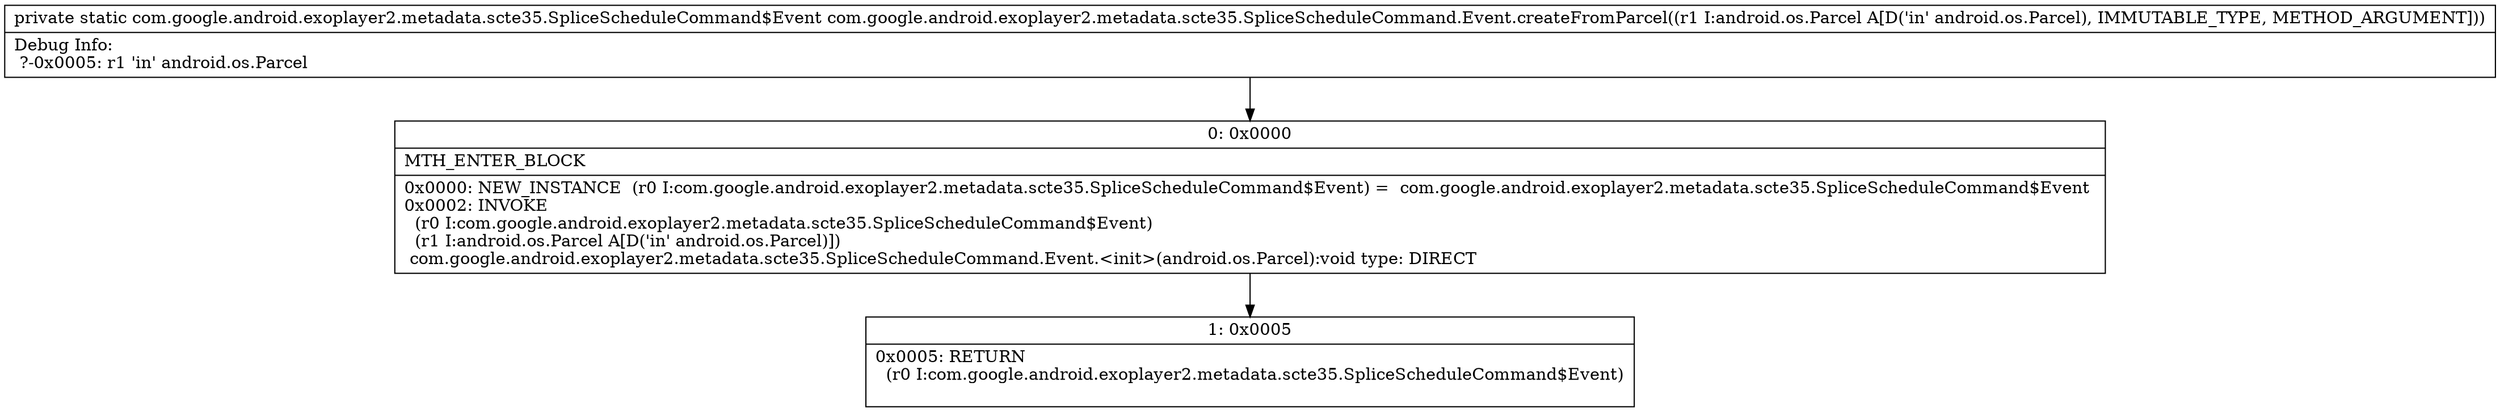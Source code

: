 digraph "CFG forcom.google.android.exoplayer2.metadata.scte35.SpliceScheduleCommand.Event.createFromParcel(Landroid\/os\/Parcel;)Lcom\/google\/android\/exoplayer2\/metadata\/scte35\/SpliceScheduleCommand$Event;" {
Node_0 [shape=record,label="{0\:\ 0x0000|MTH_ENTER_BLOCK\l|0x0000: NEW_INSTANCE  (r0 I:com.google.android.exoplayer2.metadata.scte35.SpliceScheduleCommand$Event) =  com.google.android.exoplayer2.metadata.scte35.SpliceScheduleCommand$Event \l0x0002: INVOKE  \l  (r0 I:com.google.android.exoplayer2.metadata.scte35.SpliceScheduleCommand$Event)\l  (r1 I:android.os.Parcel A[D('in' android.os.Parcel)])\l com.google.android.exoplayer2.metadata.scte35.SpliceScheduleCommand.Event.\<init\>(android.os.Parcel):void type: DIRECT \l}"];
Node_1 [shape=record,label="{1\:\ 0x0005|0x0005: RETURN  \l  (r0 I:com.google.android.exoplayer2.metadata.scte35.SpliceScheduleCommand$Event)\l \l}"];
MethodNode[shape=record,label="{private static com.google.android.exoplayer2.metadata.scte35.SpliceScheduleCommand$Event com.google.android.exoplayer2.metadata.scte35.SpliceScheduleCommand.Event.createFromParcel((r1 I:android.os.Parcel A[D('in' android.os.Parcel), IMMUTABLE_TYPE, METHOD_ARGUMENT]))  | Debug Info:\l  ?\-0x0005: r1 'in' android.os.Parcel\l}"];
MethodNode -> Node_0;
Node_0 -> Node_1;
}

